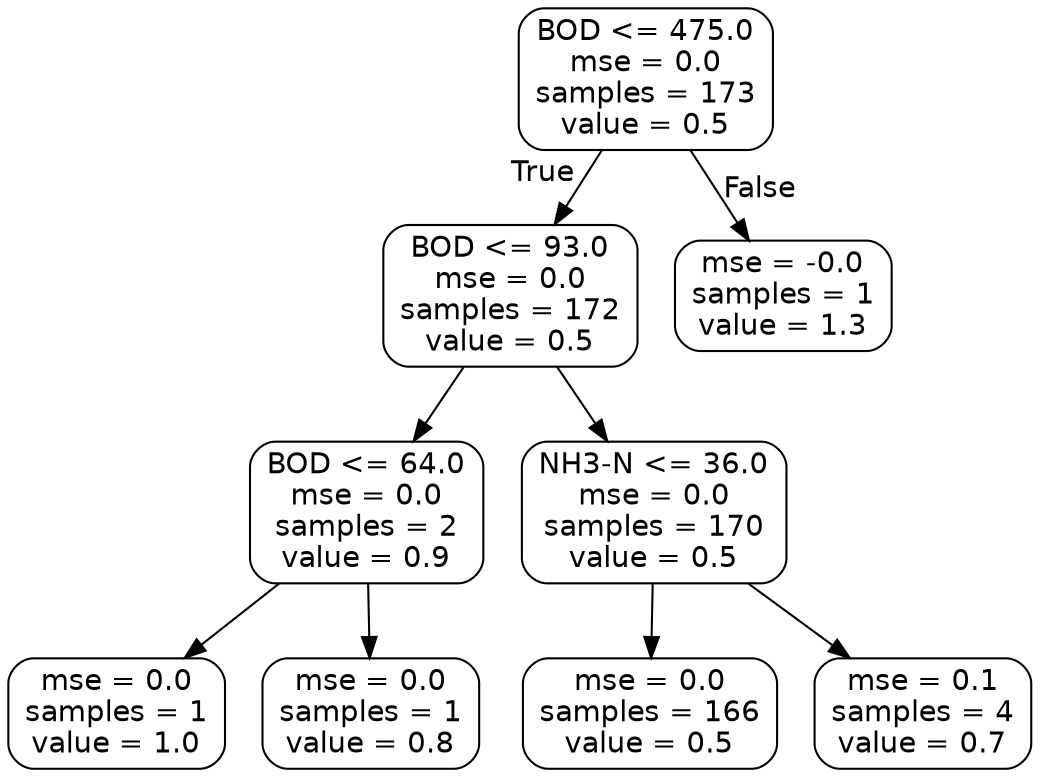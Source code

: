 digraph Tree {
node [shape=box, style="rounded", color="black", fontname=helvetica] ;
edge [fontname=helvetica] ;
0 [label="BOD <= 475.0\nmse = 0.0\nsamples = 173\nvalue = 0.5"] ;
1 [label="BOD <= 93.0\nmse = 0.0\nsamples = 172\nvalue = 0.5"] ;
0 -> 1 [labeldistance=2.5, labelangle=45, headlabel="True"] ;
2 [label="BOD <= 64.0\nmse = 0.0\nsamples = 2\nvalue = 0.9"] ;
1 -> 2 ;
3 [label="mse = 0.0\nsamples = 1\nvalue = 1.0"] ;
2 -> 3 ;
4 [label="mse = 0.0\nsamples = 1\nvalue = 0.8"] ;
2 -> 4 ;
5 [label="NH3-N <= 36.0\nmse = 0.0\nsamples = 170\nvalue = 0.5"] ;
1 -> 5 ;
6 [label="mse = 0.0\nsamples = 166\nvalue = 0.5"] ;
5 -> 6 ;
7 [label="mse = 0.1\nsamples = 4\nvalue = 0.7"] ;
5 -> 7 ;
8 [label="mse = -0.0\nsamples = 1\nvalue = 1.3"] ;
0 -> 8 [labeldistance=2.5, labelangle=-45, headlabel="False"] ;
}